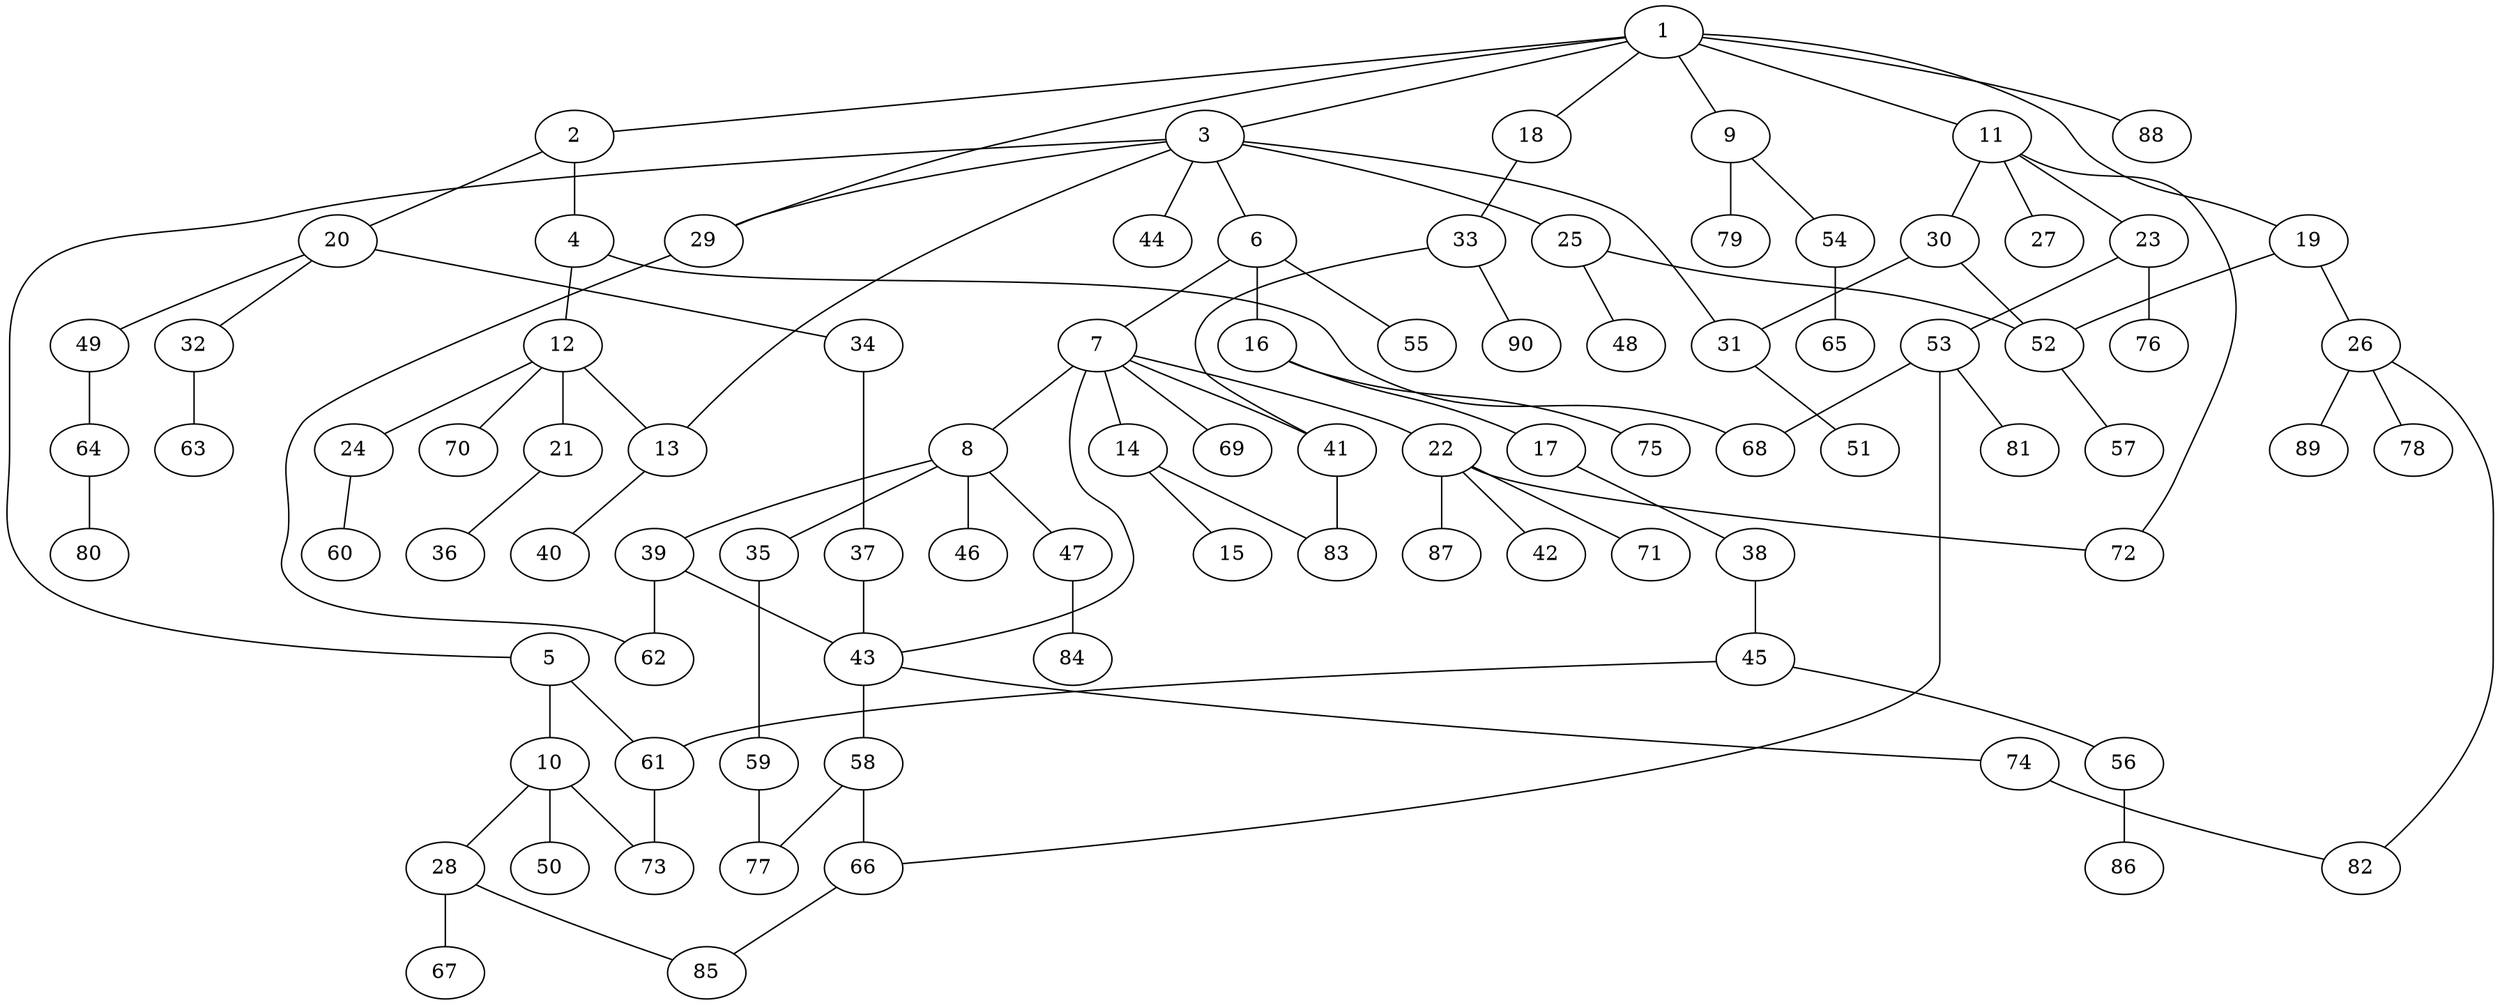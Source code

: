 graph graphname {1--2
1--3
1--9
1--11
1--18
1--19
1--29
1--88
2--4
2--20
3--5
3--6
3--13
3--25
3--29
3--31
3--44
4--12
4--68
5--10
5--61
6--7
6--16
6--55
7--8
7--14
7--22
7--41
7--43
7--69
8--35
8--39
8--46
8--47
9--54
9--79
10--28
10--50
10--73
11--23
11--27
11--30
11--72
12--13
12--21
12--24
12--70
13--40
14--15
14--83
16--17
16--75
17--38
18--33
19--26
19--52
20--32
20--34
20--49
21--36
22--42
22--71
22--72
22--87
23--53
23--76
24--60
25--48
25--52
26--78
26--82
26--89
28--67
28--85
29--62
30--31
30--52
31--51
32--63
33--41
33--90
34--37
35--59
37--43
38--45
39--43
39--62
41--83
43--58
43--74
45--56
45--61
47--84
49--64
52--57
53--66
53--68
53--81
54--65
56--86
58--66
58--77
59--77
61--73
64--80
66--85
74--82
}